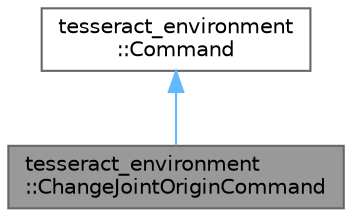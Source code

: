 digraph "tesseract_environment::ChangeJointOriginCommand"
{
 // LATEX_PDF_SIZE
  bgcolor="transparent";
  edge [fontname=Helvetica,fontsize=10,labelfontname=Helvetica,labelfontsize=10];
  node [fontname=Helvetica,fontsize=10,shape=box,height=0.2,width=0.4];
  Node1 [label="tesseract_environment\l::ChangeJointOriginCommand",height=0.2,width=0.4,color="gray40", fillcolor="grey60", style="filled", fontcolor="black",tooltip=" "];
  Node2 -> Node1 [dir="back",color="steelblue1",style="solid"];
  Node2 [label="tesseract_environment\l::Command",height=0.2,width=0.4,color="gray40", fillcolor="white", style="filled",URL="$d0/d1c/classtesseract__environment_1_1Command.html",tooltip=" "];
}
